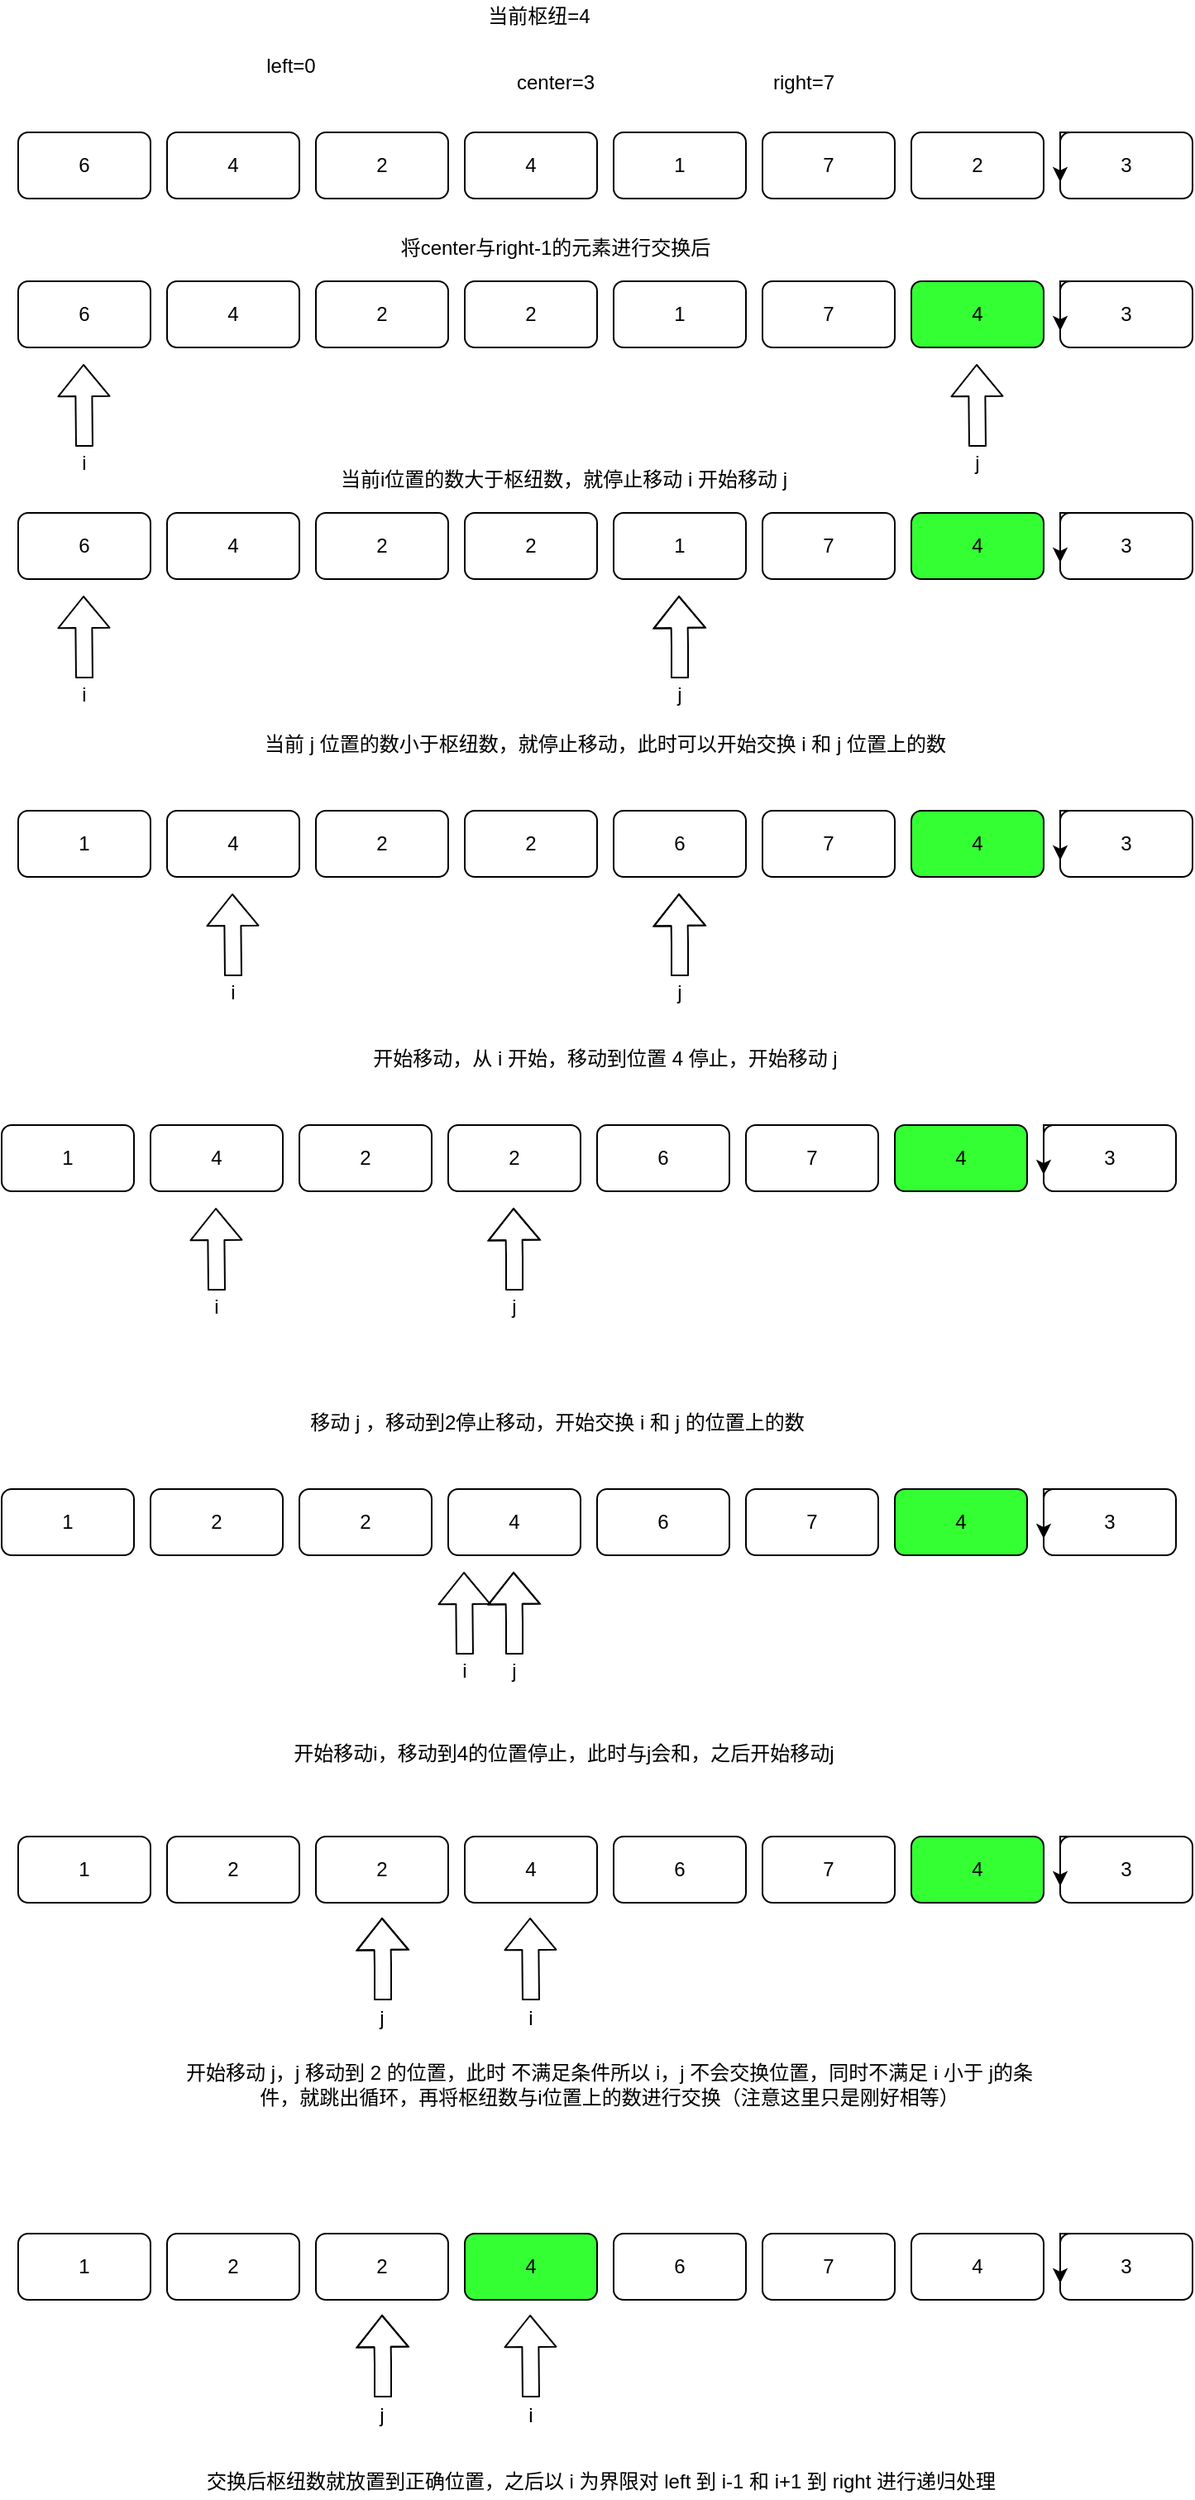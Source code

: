 <mxfile version="15.0.6" type="github">
  <diagram id="wqfIGVAOcoQACKi1h8yn" name="Page-1">
    <mxGraphModel dx="1185" dy="662" grid="1" gridSize="10" guides="1" tooltips="1" connect="1" arrows="1" fold="1" page="1" pageScale="1" pageWidth="827" pageHeight="1169" math="0" shadow="0">
      <root>
        <mxCell id="0" />
        <mxCell id="1" parent="0" />
        <mxCell id="44ngZScvTDAltiMoz4UV-2" value="6" style="rounded=1;whiteSpace=wrap;html=1;fillColor=none;" vertex="1" parent="1">
          <mxGeometry x="40" y="90" width="80" height="40" as="geometry" />
        </mxCell>
        <mxCell id="44ngZScvTDAltiMoz4UV-3" value="4" style="rounded=1;whiteSpace=wrap;html=1;" vertex="1" parent="1">
          <mxGeometry x="130" y="90" width="80" height="40" as="geometry" />
        </mxCell>
        <mxCell id="44ngZScvTDAltiMoz4UV-4" value="3" style="rounded=1;whiteSpace=wrap;html=1;" vertex="1" parent="1">
          <mxGeometry x="670" y="90" width="80" height="40" as="geometry" />
        </mxCell>
        <mxCell id="44ngZScvTDAltiMoz4UV-5" value="2" style="rounded=1;whiteSpace=wrap;html=1;" vertex="1" parent="1">
          <mxGeometry x="580" y="90" width="80" height="40" as="geometry" />
        </mxCell>
        <mxCell id="44ngZScvTDAltiMoz4UV-6" value="7" style="rounded=1;whiteSpace=wrap;html=1;" vertex="1" parent="1">
          <mxGeometry x="490" y="90" width="80" height="40" as="geometry" />
        </mxCell>
        <mxCell id="44ngZScvTDAltiMoz4UV-7" value="1" style="rounded=1;whiteSpace=wrap;html=1;" vertex="1" parent="1">
          <mxGeometry x="400" y="90" width="80" height="40" as="geometry" />
        </mxCell>
        <mxCell id="44ngZScvTDAltiMoz4UV-8" value="4" style="rounded=1;whiteSpace=wrap;html=1;" vertex="1" parent="1">
          <mxGeometry x="310" y="90" width="80" height="40" as="geometry" />
        </mxCell>
        <mxCell id="44ngZScvTDAltiMoz4UV-9" value="2" style="rounded=1;whiteSpace=wrap;html=1;" vertex="1" parent="1">
          <mxGeometry x="220" y="90" width="80" height="40" as="geometry" />
        </mxCell>
        <mxCell id="44ngZScvTDAltiMoz4UV-11" style="edgeStyle=orthogonalEdgeStyle;rounded=0;orthogonalLoop=1;jettySize=auto;html=1;exitX=0.25;exitY=0;exitDx=0;exitDy=0;entryX=0;entryY=0.75;entryDx=0;entryDy=0;" edge="1" parent="1" source="44ngZScvTDAltiMoz4UV-4" target="44ngZScvTDAltiMoz4UV-4">
          <mxGeometry relative="1" as="geometry" />
        </mxCell>
        <mxCell id="44ngZScvTDAltiMoz4UV-76" value="当前枢纽=4" style="text;html=1;strokeColor=none;fillColor=none;align=center;verticalAlign=middle;whiteSpace=wrap;rounded=0;" vertex="1" parent="1">
          <mxGeometry x="280" y="10" width="150" height="20" as="geometry" />
        </mxCell>
        <mxCell id="44ngZScvTDAltiMoz4UV-77" value="将center与right-1的元素进行交换后" style="text;html=1;strokeColor=none;fillColor=none;align=center;verticalAlign=middle;whiteSpace=wrap;rounded=0;" vertex="1" parent="1">
          <mxGeometry x="260" y="150" width="210" height="20" as="geometry" />
        </mxCell>
        <mxCell id="44ngZScvTDAltiMoz4UV-78" value="left=0" style="text;html=1;strokeColor=none;fillColor=none;align=center;verticalAlign=middle;whiteSpace=wrap;rounded=0;" vertex="1" parent="1">
          <mxGeometry x="130" y="40" width="150" height="20" as="geometry" />
        </mxCell>
        <mxCell id="44ngZScvTDAltiMoz4UV-79" value="center=3" style="text;html=1;strokeColor=none;fillColor=none;align=center;verticalAlign=middle;whiteSpace=wrap;rounded=0;" vertex="1" parent="1">
          <mxGeometry x="290" y="50" width="150" height="20" as="geometry" />
        </mxCell>
        <mxCell id="44ngZScvTDAltiMoz4UV-80" value="right=7" style="text;html=1;strokeColor=none;fillColor=none;align=center;verticalAlign=middle;whiteSpace=wrap;rounded=0;" vertex="1" parent="1">
          <mxGeometry x="440" y="50" width="150" height="20" as="geometry" />
        </mxCell>
        <mxCell id="44ngZScvTDAltiMoz4UV-81" value="6" style="rounded=1;whiteSpace=wrap;html=1;fillColor=none;" vertex="1" parent="1">
          <mxGeometry x="40" y="180" width="80" height="40" as="geometry" />
        </mxCell>
        <mxCell id="44ngZScvTDAltiMoz4UV-82" value="4" style="rounded=1;whiteSpace=wrap;html=1;" vertex="1" parent="1">
          <mxGeometry x="130" y="180" width="80" height="40" as="geometry" />
        </mxCell>
        <mxCell id="44ngZScvTDAltiMoz4UV-83" value="3" style="rounded=1;whiteSpace=wrap;html=1;" vertex="1" parent="1">
          <mxGeometry x="670" y="180" width="80" height="40" as="geometry" />
        </mxCell>
        <mxCell id="44ngZScvTDAltiMoz4UV-84" value="4" style="rounded=1;whiteSpace=wrap;html=1;fillColor=#33FF33;" vertex="1" parent="1">
          <mxGeometry x="580" y="180" width="80" height="40" as="geometry" />
        </mxCell>
        <mxCell id="44ngZScvTDAltiMoz4UV-85" value="7" style="rounded=1;whiteSpace=wrap;html=1;" vertex="1" parent="1">
          <mxGeometry x="490" y="180" width="80" height="40" as="geometry" />
        </mxCell>
        <mxCell id="44ngZScvTDAltiMoz4UV-86" value="1" style="rounded=1;whiteSpace=wrap;html=1;" vertex="1" parent="1">
          <mxGeometry x="400" y="180" width="80" height="40" as="geometry" />
        </mxCell>
        <mxCell id="44ngZScvTDAltiMoz4UV-87" value="2" style="rounded=1;whiteSpace=wrap;html=1;" vertex="1" parent="1">
          <mxGeometry x="310" y="180" width="80" height="40" as="geometry" />
        </mxCell>
        <mxCell id="44ngZScvTDAltiMoz4UV-88" value="2" style="rounded=1;whiteSpace=wrap;html=1;" vertex="1" parent="1">
          <mxGeometry x="220" y="180" width="80" height="40" as="geometry" />
        </mxCell>
        <mxCell id="44ngZScvTDAltiMoz4UV-89" style="edgeStyle=orthogonalEdgeStyle;rounded=0;orthogonalLoop=1;jettySize=auto;html=1;exitX=0.25;exitY=0;exitDx=0;exitDy=0;entryX=0;entryY=0.75;entryDx=0;entryDy=0;" edge="1" parent="1" source="44ngZScvTDAltiMoz4UV-83" target="44ngZScvTDAltiMoz4UV-83">
          <mxGeometry relative="1" as="geometry" />
        </mxCell>
        <mxCell id="44ngZScvTDAltiMoz4UV-90" value="" style="shape=flexArrow;endArrow=classic;html=1;" edge="1" parent="1">
          <mxGeometry width="50" height="50" relative="1" as="geometry">
            <mxPoint x="80" y="280" as="sourcePoint" />
            <mxPoint x="79.5" y="230" as="targetPoint" />
          </mxGeometry>
        </mxCell>
        <mxCell id="44ngZScvTDAltiMoz4UV-91" value="i" style="text;html=1;strokeColor=none;fillColor=none;align=center;verticalAlign=middle;whiteSpace=wrap;rounded=0;" vertex="1" parent="1">
          <mxGeometry x="60" y="280" width="40" height="20" as="geometry" />
        </mxCell>
        <mxCell id="44ngZScvTDAltiMoz4UV-94" value="" style="shape=flexArrow;endArrow=classic;html=1;" edge="1" parent="1">
          <mxGeometry width="50" height="50" relative="1" as="geometry">
            <mxPoint x="620" y="280" as="sourcePoint" />
            <mxPoint x="619.5" y="230" as="targetPoint" />
          </mxGeometry>
        </mxCell>
        <mxCell id="44ngZScvTDAltiMoz4UV-95" value="j" style="text;html=1;strokeColor=none;fillColor=none;align=center;verticalAlign=middle;whiteSpace=wrap;rounded=0;" vertex="1" parent="1">
          <mxGeometry x="600" y="280" width="40" height="20" as="geometry" />
        </mxCell>
        <mxCell id="44ngZScvTDAltiMoz4UV-96" value="当前i位置的数大于枢纽数，就停止移动 i 开始移动 j" style="text;html=1;strokeColor=none;fillColor=none;align=center;verticalAlign=middle;whiteSpace=wrap;rounded=0;" vertex="1" parent="1">
          <mxGeometry x="220" y="290" width="300" height="20" as="geometry" />
        </mxCell>
        <mxCell id="44ngZScvTDAltiMoz4UV-111" value="6" style="rounded=1;whiteSpace=wrap;html=1;fillColor=none;" vertex="1" parent="1">
          <mxGeometry x="40" y="320" width="80" height="40" as="geometry" />
        </mxCell>
        <mxCell id="44ngZScvTDAltiMoz4UV-112" value="4" style="rounded=1;whiteSpace=wrap;html=1;" vertex="1" parent="1">
          <mxGeometry x="130" y="320" width="80" height="40" as="geometry" />
        </mxCell>
        <mxCell id="44ngZScvTDAltiMoz4UV-113" value="3" style="rounded=1;whiteSpace=wrap;html=1;" vertex="1" parent="1">
          <mxGeometry x="670" y="320" width="80" height="40" as="geometry" />
        </mxCell>
        <mxCell id="44ngZScvTDAltiMoz4UV-114" value="4" style="rounded=1;whiteSpace=wrap;html=1;fillColor=#33FF33;" vertex="1" parent="1">
          <mxGeometry x="580" y="320" width="80" height="40" as="geometry" />
        </mxCell>
        <mxCell id="44ngZScvTDAltiMoz4UV-115" value="7" style="rounded=1;whiteSpace=wrap;html=1;" vertex="1" parent="1">
          <mxGeometry x="490" y="320" width="80" height="40" as="geometry" />
        </mxCell>
        <mxCell id="44ngZScvTDAltiMoz4UV-116" value="1" style="rounded=1;whiteSpace=wrap;html=1;" vertex="1" parent="1">
          <mxGeometry x="400" y="320" width="80" height="40" as="geometry" />
        </mxCell>
        <mxCell id="44ngZScvTDAltiMoz4UV-117" value="2" style="rounded=1;whiteSpace=wrap;html=1;" vertex="1" parent="1">
          <mxGeometry x="310" y="320" width="80" height="40" as="geometry" />
        </mxCell>
        <mxCell id="44ngZScvTDAltiMoz4UV-118" value="2" style="rounded=1;whiteSpace=wrap;html=1;" vertex="1" parent="1">
          <mxGeometry x="220" y="320" width="80" height="40" as="geometry" />
        </mxCell>
        <mxCell id="44ngZScvTDAltiMoz4UV-119" style="edgeStyle=orthogonalEdgeStyle;rounded=0;orthogonalLoop=1;jettySize=auto;html=1;exitX=0.25;exitY=0;exitDx=0;exitDy=0;entryX=0;entryY=0.75;entryDx=0;entryDy=0;" edge="1" parent="1" source="44ngZScvTDAltiMoz4UV-113" target="44ngZScvTDAltiMoz4UV-113">
          <mxGeometry relative="1" as="geometry" />
        </mxCell>
        <mxCell id="44ngZScvTDAltiMoz4UV-120" value="" style="shape=flexArrow;endArrow=classic;html=1;" edge="1" parent="1">
          <mxGeometry width="50" height="50" relative="1" as="geometry">
            <mxPoint x="80" y="420" as="sourcePoint" />
            <mxPoint x="79.5" y="370" as="targetPoint" />
          </mxGeometry>
        </mxCell>
        <mxCell id="44ngZScvTDAltiMoz4UV-121" value="i" style="text;html=1;strokeColor=none;fillColor=none;align=center;verticalAlign=middle;whiteSpace=wrap;rounded=0;" vertex="1" parent="1">
          <mxGeometry x="60" y="420" width="40" height="20" as="geometry" />
        </mxCell>
        <mxCell id="44ngZScvTDAltiMoz4UV-122" value="" style="shape=flexArrow;endArrow=classic;html=1;" edge="1" parent="1">
          <mxGeometry width="50" height="50" relative="1" as="geometry">
            <mxPoint x="440" y="420" as="sourcePoint" />
            <mxPoint x="439.5" y="370" as="targetPoint" />
            <Array as="points">
              <mxPoint x="440" y="400" />
            </Array>
          </mxGeometry>
        </mxCell>
        <mxCell id="44ngZScvTDAltiMoz4UV-123" value="j" style="text;html=1;strokeColor=none;fillColor=none;align=center;verticalAlign=middle;whiteSpace=wrap;rounded=0;" vertex="1" parent="1">
          <mxGeometry x="420" y="420" width="40" height="20" as="geometry" />
        </mxCell>
        <mxCell id="44ngZScvTDAltiMoz4UV-124" value="当前 j 位置的数小于枢纽数，就停止移动，此时可以开始交换 i 和 j 位置上的数" style="text;html=1;strokeColor=none;fillColor=none;align=center;verticalAlign=middle;whiteSpace=wrap;rounded=0;" vertex="1" parent="1">
          <mxGeometry x="180" y="450" width="430" height="20" as="geometry" />
        </mxCell>
        <mxCell id="44ngZScvTDAltiMoz4UV-136" value="1" style="rounded=1;whiteSpace=wrap;html=1;fillColor=none;" vertex="1" parent="1">
          <mxGeometry x="40" y="500" width="80" height="40" as="geometry" />
        </mxCell>
        <mxCell id="44ngZScvTDAltiMoz4UV-137" value="4" style="rounded=1;whiteSpace=wrap;html=1;" vertex="1" parent="1">
          <mxGeometry x="130" y="500" width="80" height="40" as="geometry" />
        </mxCell>
        <mxCell id="44ngZScvTDAltiMoz4UV-138" value="3" style="rounded=1;whiteSpace=wrap;html=1;" vertex="1" parent="1">
          <mxGeometry x="670" y="500" width="80" height="40" as="geometry" />
        </mxCell>
        <mxCell id="44ngZScvTDAltiMoz4UV-139" value="4" style="rounded=1;whiteSpace=wrap;html=1;fillColor=#33FF33;" vertex="1" parent="1">
          <mxGeometry x="580" y="500" width="80" height="40" as="geometry" />
        </mxCell>
        <mxCell id="44ngZScvTDAltiMoz4UV-140" value="7" style="rounded=1;whiteSpace=wrap;html=1;" vertex="1" parent="1">
          <mxGeometry x="490" y="500" width="80" height="40" as="geometry" />
        </mxCell>
        <mxCell id="44ngZScvTDAltiMoz4UV-141" value="6" style="rounded=1;whiteSpace=wrap;html=1;" vertex="1" parent="1">
          <mxGeometry x="400" y="500" width="80" height="40" as="geometry" />
        </mxCell>
        <mxCell id="44ngZScvTDAltiMoz4UV-142" value="2" style="rounded=1;whiteSpace=wrap;html=1;" vertex="1" parent="1">
          <mxGeometry x="310" y="500" width="80" height="40" as="geometry" />
        </mxCell>
        <mxCell id="44ngZScvTDAltiMoz4UV-143" value="2" style="rounded=1;whiteSpace=wrap;html=1;" vertex="1" parent="1">
          <mxGeometry x="220" y="500" width="80" height="40" as="geometry" />
        </mxCell>
        <mxCell id="44ngZScvTDAltiMoz4UV-144" style="edgeStyle=orthogonalEdgeStyle;rounded=0;orthogonalLoop=1;jettySize=auto;html=1;exitX=0.25;exitY=0;exitDx=0;exitDy=0;entryX=0;entryY=0.75;entryDx=0;entryDy=0;" edge="1" parent="1" source="44ngZScvTDAltiMoz4UV-138" target="44ngZScvTDAltiMoz4UV-138">
          <mxGeometry relative="1" as="geometry" />
        </mxCell>
        <mxCell id="44ngZScvTDAltiMoz4UV-145" value="" style="shape=flexArrow;endArrow=classic;html=1;" edge="1" parent="1">
          <mxGeometry width="50" height="50" relative="1" as="geometry">
            <mxPoint x="170" y="600" as="sourcePoint" />
            <mxPoint x="169.5" y="550" as="targetPoint" />
          </mxGeometry>
        </mxCell>
        <mxCell id="44ngZScvTDAltiMoz4UV-146" value="i" style="text;html=1;strokeColor=none;fillColor=none;align=center;verticalAlign=middle;whiteSpace=wrap;rounded=0;" vertex="1" parent="1">
          <mxGeometry x="150" y="600" width="40" height="20" as="geometry" />
        </mxCell>
        <mxCell id="44ngZScvTDAltiMoz4UV-147" value="" style="shape=flexArrow;endArrow=classic;html=1;" edge="1" parent="1">
          <mxGeometry width="50" height="50" relative="1" as="geometry">
            <mxPoint x="440" y="600" as="sourcePoint" />
            <mxPoint x="439.5" y="550" as="targetPoint" />
            <Array as="points">
              <mxPoint x="440" y="580" />
            </Array>
          </mxGeometry>
        </mxCell>
        <mxCell id="44ngZScvTDAltiMoz4UV-148" value="j" style="text;html=1;strokeColor=none;fillColor=none;align=center;verticalAlign=middle;whiteSpace=wrap;rounded=0;" vertex="1" parent="1">
          <mxGeometry x="420" y="600" width="40" height="20" as="geometry" />
        </mxCell>
        <mxCell id="44ngZScvTDAltiMoz4UV-149" value="开始移动，从 i 开始，移动到位置 4 停止，开始移动 j" style="text;html=1;strokeColor=none;fillColor=none;align=center;verticalAlign=middle;whiteSpace=wrap;rounded=0;" vertex="1" parent="1">
          <mxGeometry x="180" y="640" width="430" height="20" as="geometry" />
        </mxCell>
        <mxCell id="44ngZScvTDAltiMoz4UV-150" value="1" style="rounded=1;whiteSpace=wrap;html=1;fillColor=none;" vertex="1" parent="1">
          <mxGeometry x="30" y="690" width="80" height="40" as="geometry" />
        </mxCell>
        <mxCell id="44ngZScvTDAltiMoz4UV-151" value="4" style="rounded=1;whiteSpace=wrap;html=1;" vertex="1" parent="1">
          <mxGeometry x="120" y="690" width="80" height="40" as="geometry" />
        </mxCell>
        <mxCell id="44ngZScvTDAltiMoz4UV-152" value="3" style="rounded=1;whiteSpace=wrap;html=1;" vertex="1" parent="1">
          <mxGeometry x="660" y="690" width="80" height="40" as="geometry" />
        </mxCell>
        <mxCell id="44ngZScvTDAltiMoz4UV-153" value="4" style="rounded=1;whiteSpace=wrap;html=1;fillColor=#33FF33;" vertex="1" parent="1">
          <mxGeometry x="570" y="690" width="80" height="40" as="geometry" />
        </mxCell>
        <mxCell id="44ngZScvTDAltiMoz4UV-154" value="7" style="rounded=1;whiteSpace=wrap;html=1;" vertex="1" parent="1">
          <mxGeometry x="480" y="690" width="80" height="40" as="geometry" />
        </mxCell>
        <mxCell id="44ngZScvTDAltiMoz4UV-155" value="6" style="rounded=1;whiteSpace=wrap;html=1;" vertex="1" parent="1">
          <mxGeometry x="390" y="690" width="80" height="40" as="geometry" />
        </mxCell>
        <mxCell id="44ngZScvTDAltiMoz4UV-156" value="2" style="rounded=1;whiteSpace=wrap;html=1;" vertex="1" parent="1">
          <mxGeometry x="300" y="690" width="80" height="40" as="geometry" />
        </mxCell>
        <mxCell id="44ngZScvTDAltiMoz4UV-157" value="2" style="rounded=1;whiteSpace=wrap;html=1;" vertex="1" parent="1">
          <mxGeometry x="210" y="690" width="80" height="40" as="geometry" />
        </mxCell>
        <mxCell id="44ngZScvTDAltiMoz4UV-158" style="edgeStyle=orthogonalEdgeStyle;rounded=0;orthogonalLoop=1;jettySize=auto;html=1;exitX=0.25;exitY=0;exitDx=0;exitDy=0;entryX=0;entryY=0.75;entryDx=0;entryDy=0;" edge="1" parent="1" source="44ngZScvTDAltiMoz4UV-152" target="44ngZScvTDAltiMoz4UV-152">
          <mxGeometry relative="1" as="geometry" />
        </mxCell>
        <mxCell id="44ngZScvTDAltiMoz4UV-159" value="" style="shape=flexArrow;endArrow=classic;html=1;" edge="1" parent="1">
          <mxGeometry width="50" height="50" relative="1" as="geometry">
            <mxPoint x="160" y="790" as="sourcePoint" />
            <mxPoint x="159.5" y="740" as="targetPoint" />
          </mxGeometry>
        </mxCell>
        <mxCell id="44ngZScvTDAltiMoz4UV-160" value="i" style="text;html=1;strokeColor=none;fillColor=none;align=center;verticalAlign=middle;whiteSpace=wrap;rounded=0;" vertex="1" parent="1">
          <mxGeometry x="140" y="790" width="40" height="20" as="geometry" />
        </mxCell>
        <mxCell id="44ngZScvTDAltiMoz4UV-161" value="" style="shape=flexArrow;endArrow=classic;html=1;" edge="1" parent="1">
          <mxGeometry width="50" height="50" relative="1" as="geometry">
            <mxPoint x="340" y="790" as="sourcePoint" />
            <mxPoint x="339.5" y="740" as="targetPoint" />
            <Array as="points">
              <mxPoint x="340" y="770" />
            </Array>
          </mxGeometry>
        </mxCell>
        <mxCell id="44ngZScvTDAltiMoz4UV-162" value="j" style="text;html=1;strokeColor=none;fillColor=none;align=center;verticalAlign=middle;whiteSpace=wrap;rounded=0;" vertex="1" parent="1">
          <mxGeometry x="320" y="790" width="40" height="20" as="geometry" />
        </mxCell>
        <mxCell id="44ngZScvTDAltiMoz4UV-163" value="移动 j ，移动到2停止移动，开始交换 i 和 j 的位置上的数" style="text;html=1;strokeColor=none;fillColor=none;align=center;verticalAlign=middle;whiteSpace=wrap;rounded=0;" vertex="1" parent="1">
          <mxGeometry x="151" y="860" width="430" height="20" as="geometry" />
        </mxCell>
        <mxCell id="44ngZScvTDAltiMoz4UV-164" value="1" style="rounded=1;whiteSpace=wrap;html=1;fillColor=none;" vertex="1" parent="1">
          <mxGeometry x="30" y="910" width="80" height="40" as="geometry" />
        </mxCell>
        <mxCell id="44ngZScvTDAltiMoz4UV-165" value="2" style="rounded=1;whiteSpace=wrap;html=1;" vertex="1" parent="1">
          <mxGeometry x="120" y="910" width="80" height="40" as="geometry" />
        </mxCell>
        <mxCell id="44ngZScvTDAltiMoz4UV-166" value="3" style="rounded=1;whiteSpace=wrap;html=1;" vertex="1" parent="1">
          <mxGeometry x="660" y="910" width="80" height="40" as="geometry" />
        </mxCell>
        <mxCell id="44ngZScvTDAltiMoz4UV-167" value="4" style="rounded=1;whiteSpace=wrap;html=1;fillColor=#33FF33;" vertex="1" parent="1">
          <mxGeometry x="570" y="910" width="80" height="40" as="geometry" />
        </mxCell>
        <mxCell id="44ngZScvTDAltiMoz4UV-168" value="7" style="rounded=1;whiteSpace=wrap;html=1;" vertex="1" parent="1">
          <mxGeometry x="480" y="910" width="80" height="40" as="geometry" />
        </mxCell>
        <mxCell id="44ngZScvTDAltiMoz4UV-169" value="6" style="rounded=1;whiteSpace=wrap;html=1;" vertex="1" parent="1">
          <mxGeometry x="390" y="910" width="80" height="40" as="geometry" />
        </mxCell>
        <mxCell id="44ngZScvTDAltiMoz4UV-170" value="4" style="rounded=1;whiteSpace=wrap;html=1;" vertex="1" parent="1">
          <mxGeometry x="300" y="910" width="80" height="40" as="geometry" />
        </mxCell>
        <mxCell id="44ngZScvTDAltiMoz4UV-171" value="2" style="rounded=1;whiteSpace=wrap;html=1;" vertex="1" parent="1">
          <mxGeometry x="210" y="910" width="80" height="40" as="geometry" />
        </mxCell>
        <mxCell id="44ngZScvTDAltiMoz4UV-172" style="edgeStyle=orthogonalEdgeStyle;rounded=0;orthogonalLoop=1;jettySize=auto;html=1;exitX=0.25;exitY=0;exitDx=0;exitDy=0;entryX=0;entryY=0.75;entryDx=0;entryDy=0;" edge="1" parent="1" source="44ngZScvTDAltiMoz4UV-166" target="44ngZScvTDAltiMoz4UV-166">
          <mxGeometry relative="1" as="geometry" />
        </mxCell>
        <mxCell id="44ngZScvTDAltiMoz4UV-173" value="" style="shape=flexArrow;endArrow=classic;html=1;" edge="1" parent="1">
          <mxGeometry width="50" height="50" relative="1" as="geometry">
            <mxPoint x="310" y="1010" as="sourcePoint" />
            <mxPoint x="309.5" y="960" as="targetPoint" />
          </mxGeometry>
        </mxCell>
        <mxCell id="44ngZScvTDAltiMoz4UV-174" value="i" style="text;html=1;strokeColor=none;fillColor=none;align=center;verticalAlign=middle;whiteSpace=wrap;rounded=0;" vertex="1" parent="1">
          <mxGeometry x="290" y="1010" width="40" height="20" as="geometry" />
        </mxCell>
        <mxCell id="44ngZScvTDAltiMoz4UV-175" value="" style="shape=flexArrow;endArrow=classic;html=1;" edge="1" parent="1">
          <mxGeometry width="50" height="50" relative="1" as="geometry">
            <mxPoint x="340" y="1010" as="sourcePoint" />
            <mxPoint x="339.5" y="960" as="targetPoint" />
            <Array as="points">
              <mxPoint x="340" y="990" />
            </Array>
          </mxGeometry>
        </mxCell>
        <mxCell id="44ngZScvTDAltiMoz4UV-176" value="j" style="text;html=1;strokeColor=none;fillColor=none;align=center;verticalAlign=middle;whiteSpace=wrap;rounded=0;" vertex="1" parent="1">
          <mxGeometry x="320" y="1010" width="40" height="20" as="geometry" />
        </mxCell>
        <mxCell id="44ngZScvTDAltiMoz4UV-177" value="开始移动i，移动到4的位置停止，此时与j会和，之后开始移动j" style="text;html=1;strokeColor=none;fillColor=none;align=center;verticalAlign=middle;whiteSpace=wrap;rounded=0;" vertex="1" parent="1">
          <mxGeometry x="155" y="1060" width="430" height="20" as="geometry" />
        </mxCell>
        <mxCell id="44ngZScvTDAltiMoz4UV-178" value="1" style="rounded=1;whiteSpace=wrap;html=1;fillColor=none;" vertex="1" parent="1">
          <mxGeometry x="40" y="1120" width="80" height="40" as="geometry" />
        </mxCell>
        <mxCell id="44ngZScvTDAltiMoz4UV-179" value="2" style="rounded=1;whiteSpace=wrap;html=1;" vertex="1" parent="1">
          <mxGeometry x="130" y="1120" width="80" height="40" as="geometry" />
        </mxCell>
        <mxCell id="44ngZScvTDAltiMoz4UV-180" value="3" style="rounded=1;whiteSpace=wrap;html=1;" vertex="1" parent="1">
          <mxGeometry x="670" y="1120" width="80" height="40" as="geometry" />
        </mxCell>
        <mxCell id="44ngZScvTDAltiMoz4UV-181" value="4" style="rounded=1;whiteSpace=wrap;html=1;fillColor=#33FF33;" vertex="1" parent="1">
          <mxGeometry x="580" y="1120" width="80" height="40" as="geometry" />
        </mxCell>
        <mxCell id="44ngZScvTDAltiMoz4UV-182" value="7" style="rounded=1;whiteSpace=wrap;html=1;" vertex="1" parent="1">
          <mxGeometry x="490" y="1120" width="80" height="40" as="geometry" />
        </mxCell>
        <mxCell id="44ngZScvTDAltiMoz4UV-183" value="6" style="rounded=1;whiteSpace=wrap;html=1;" vertex="1" parent="1">
          <mxGeometry x="400" y="1120" width="80" height="40" as="geometry" />
        </mxCell>
        <mxCell id="44ngZScvTDAltiMoz4UV-184" value="4" style="rounded=1;whiteSpace=wrap;html=1;" vertex="1" parent="1">
          <mxGeometry x="310" y="1120" width="80" height="40" as="geometry" />
        </mxCell>
        <mxCell id="44ngZScvTDAltiMoz4UV-185" value="2" style="rounded=1;whiteSpace=wrap;html=1;" vertex="1" parent="1">
          <mxGeometry x="220" y="1120" width="80" height="40" as="geometry" />
        </mxCell>
        <mxCell id="44ngZScvTDAltiMoz4UV-186" style="edgeStyle=orthogonalEdgeStyle;rounded=0;orthogonalLoop=1;jettySize=auto;html=1;exitX=0.25;exitY=0;exitDx=0;exitDy=0;entryX=0;entryY=0.75;entryDx=0;entryDy=0;" edge="1" parent="1" source="44ngZScvTDAltiMoz4UV-180" target="44ngZScvTDAltiMoz4UV-180">
          <mxGeometry relative="1" as="geometry" />
        </mxCell>
        <mxCell id="44ngZScvTDAltiMoz4UV-187" value="" style="shape=flexArrow;endArrow=classic;html=1;" edge="1" parent="1">
          <mxGeometry width="50" height="50" relative="1" as="geometry">
            <mxPoint x="350" y="1219" as="sourcePoint" />
            <mxPoint x="349.5" y="1169" as="targetPoint" />
          </mxGeometry>
        </mxCell>
        <mxCell id="44ngZScvTDAltiMoz4UV-188" value="i" style="text;html=1;strokeColor=none;fillColor=none;align=center;verticalAlign=middle;whiteSpace=wrap;rounded=0;" vertex="1" parent="1">
          <mxGeometry x="330" y="1220" width="40" height="20" as="geometry" />
        </mxCell>
        <mxCell id="44ngZScvTDAltiMoz4UV-189" value="" style="shape=flexArrow;endArrow=classic;html=1;" edge="1" parent="1">
          <mxGeometry width="50" height="50" relative="1" as="geometry">
            <mxPoint x="260.5" y="1219" as="sourcePoint" />
            <mxPoint x="260" y="1169" as="targetPoint" />
            <Array as="points">
              <mxPoint x="260.5" y="1199" />
            </Array>
          </mxGeometry>
        </mxCell>
        <mxCell id="44ngZScvTDAltiMoz4UV-191" value="开始移动 j，j 移动到 2 的位置，此时 不满足条件所以 i，j 不会交换位置，同时不满足 i 小于 j的条件，就跳出循环，再将枢纽数与i位置上的数进行交换（注意这里只是刚好相等）" style="text;html=1;strokeColor=none;fillColor=none;align=center;verticalAlign=middle;whiteSpace=wrap;rounded=0;strokeWidth=3;" vertex="1" parent="1">
          <mxGeometry x="140" y="1260" width="515" height="20" as="geometry" />
        </mxCell>
        <mxCell id="44ngZScvTDAltiMoz4UV-193" value="j" style="text;html=1;strokeColor=none;fillColor=none;align=center;verticalAlign=middle;whiteSpace=wrap;rounded=0;" vertex="1" parent="1">
          <mxGeometry x="240" y="1220" width="40" height="20" as="geometry" />
        </mxCell>
        <mxCell id="44ngZScvTDAltiMoz4UV-194" value="1" style="rounded=1;whiteSpace=wrap;html=1;fillColor=none;" vertex="1" parent="1">
          <mxGeometry x="40" y="1360" width="80" height="40" as="geometry" />
        </mxCell>
        <mxCell id="44ngZScvTDAltiMoz4UV-195" value="2" style="rounded=1;whiteSpace=wrap;html=1;" vertex="1" parent="1">
          <mxGeometry x="130" y="1360" width="80" height="40" as="geometry" />
        </mxCell>
        <mxCell id="44ngZScvTDAltiMoz4UV-196" value="3" style="rounded=1;whiteSpace=wrap;html=1;" vertex="1" parent="1">
          <mxGeometry x="670" y="1360" width="80" height="40" as="geometry" />
        </mxCell>
        <mxCell id="44ngZScvTDAltiMoz4UV-197" value="4" style="rounded=1;whiteSpace=wrap;html=1;fillColor=#33FF33;" vertex="1" parent="1">
          <mxGeometry x="310" y="1360" width="80" height="40" as="geometry" />
        </mxCell>
        <mxCell id="44ngZScvTDAltiMoz4UV-198" value="7" style="rounded=1;whiteSpace=wrap;html=1;" vertex="1" parent="1">
          <mxGeometry x="490" y="1360" width="80" height="40" as="geometry" />
        </mxCell>
        <mxCell id="44ngZScvTDAltiMoz4UV-199" value="6" style="rounded=1;whiteSpace=wrap;html=1;" vertex="1" parent="1">
          <mxGeometry x="400" y="1360" width="80" height="40" as="geometry" />
        </mxCell>
        <mxCell id="44ngZScvTDAltiMoz4UV-200" value="4" style="rounded=1;whiteSpace=wrap;html=1;" vertex="1" parent="1">
          <mxGeometry x="580" y="1360" width="80" height="40" as="geometry" />
        </mxCell>
        <mxCell id="44ngZScvTDAltiMoz4UV-201" value="2" style="rounded=1;whiteSpace=wrap;html=1;" vertex="1" parent="1">
          <mxGeometry x="220" y="1360" width="80" height="40" as="geometry" />
        </mxCell>
        <mxCell id="44ngZScvTDAltiMoz4UV-202" style="edgeStyle=orthogonalEdgeStyle;rounded=0;orthogonalLoop=1;jettySize=auto;html=1;exitX=0.25;exitY=0;exitDx=0;exitDy=0;entryX=0;entryY=0.75;entryDx=0;entryDy=0;" edge="1" parent="1" source="44ngZScvTDAltiMoz4UV-196" target="44ngZScvTDAltiMoz4UV-196">
          <mxGeometry relative="1" as="geometry" />
        </mxCell>
        <mxCell id="44ngZScvTDAltiMoz4UV-203" value="" style="shape=flexArrow;endArrow=classic;html=1;" edge="1" parent="1">
          <mxGeometry width="50" height="50" relative="1" as="geometry">
            <mxPoint x="350" y="1459" as="sourcePoint" />
            <mxPoint x="349.5" y="1409" as="targetPoint" />
          </mxGeometry>
        </mxCell>
        <mxCell id="44ngZScvTDAltiMoz4UV-204" value="i" style="text;html=1;strokeColor=none;fillColor=none;align=center;verticalAlign=middle;whiteSpace=wrap;rounded=0;" vertex="1" parent="1">
          <mxGeometry x="330" y="1460" width="40" height="20" as="geometry" />
        </mxCell>
        <mxCell id="44ngZScvTDAltiMoz4UV-205" value="" style="shape=flexArrow;endArrow=classic;html=1;" edge="1" parent="1">
          <mxGeometry width="50" height="50" relative="1" as="geometry">
            <mxPoint x="260.5" y="1459" as="sourcePoint" />
            <mxPoint x="260" y="1409" as="targetPoint" />
            <Array as="points">
              <mxPoint x="260.5" y="1439" />
            </Array>
          </mxGeometry>
        </mxCell>
        <mxCell id="44ngZScvTDAltiMoz4UV-206" value="j" style="text;html=1;strokeColor=none;fillColor=none;align=center;verticalAlign=middle;whiteSpace=wrap;rounded=0;" vertex="1" parent="1">
          <mxGeometry x="240" y="1460" width="40" height="20" as="geometry" />
        </mxCell>
        <mxCell id="44ngZScvTDAltiMoz4UV-207" value="交换后枢纽数就放置到正确位置，之后以 i 为界限对 left 到 i-1 和 i+1 到 right 进行递归处理" style="text;html=1;strokeColor=none;fillColor=none;align=center;verticalAlign=middle;whiteSpace=wrap;rounded=0;" vertex="1" parent="1">
          <mxGeometry x="125" y="1500" width="535" height="20" as="geometry" />
        </mxCell>
      </root>
    </mxGraphModel>
  </diagram>
</mxfile>
